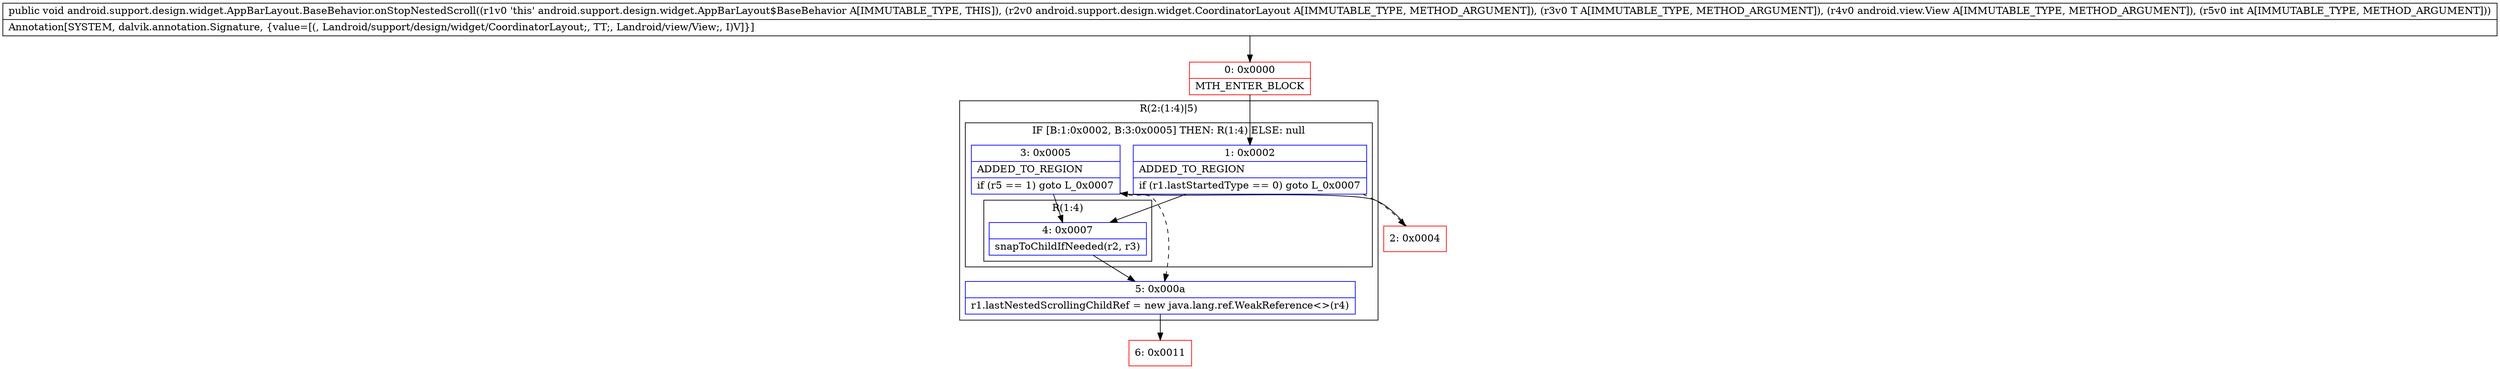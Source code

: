 digraph "CFG forandroid.support.design.widget.AppBarLayout.BaseBehavior.onStopNestedScroll(Landroid\/support\/design\/widget\/CoordinatorLayout;Landroid\/support\/design\/widget\/AppBarLayout;Landroid\/view\/View;I)V" {
subgraph cluster_Region_949412667 {
label = "R(2:(1:4)|5)";
node [shape=record,color=blue];
subgraph cluster_IfRegion_12902739 {
label = "IF [B:1:0x0002, B:3:0x0005] THEN: R(1:4) ELSE: null";
node [shape=record,color=blue];
Node_1 [shape=record,label="{1\:\ 0x0002|ADDED_TO_REGION\l|if (r1.lastStartedType == 0) goto L_0x0007\l}"];
Node_3 [shape=record,label="{3\:\ 0x0005|ADDED_TO_REGION\l|if (r5 == 1) goto L_0x0007\l}"];
subgraph cluster_Region_58133304 {
label = "R(1:4)";
node [shape=record,color=blue];
Node_4 [shape=record,label="{4\:\ 0x0007|snapToChildIfNeeded(r2, r3)\l}"];
}
}
Node_5 [shape=record,label="{5\:\ 0x000a|r1.lastNestedScrollingChildRef = new java.lang.ref.WeakReference\<\>(r4)\l}"];
}
Node_0 [shape=record,color=red,label="{0\:\ 0x0000|MTH_ENTER_BLOCK\l}"];
Node_2 [shape=record,color=red,label="{2\:\ 0x0004}"];
Node_6 [shape=record,color=red,label="{6\:\ 0x0011}"];
MethodNode[shape=record,label="{public void android.support.design.widget.AppBarLayout.BaseBehavior.onStopNestedScroll((r1v0 'this' android.support.design.widget.AppBarLayout$BaseBehavior A[IMMUTABLE_TYPE, THIS]), (r2v0 android.support.design.widget.CoordinatorLayout A[IMMUTABLE_TYPE, METHOD_ARGUMENT]), (r3v0 T A[IMMUTABLE_TYPE, METHOD_ARGUMENT]), (r4v0 android.view.View A[IMMUTABLE_TYPE, METHOD_ARGUMENT]), (r5v0 int A[IMMUTABLE_TYPE, METHOD_ARGUMENT]))  | Annotation[SYSTEM, dalvik.annotation.Signature, \{value=[(, Landroid\/support\/design\/widget\/CoordinatorLayout;, TT;, Landroid\/view\/View;, I)V]\}]\l}"];
MethodNode -> Node_0;
Node_1 -> Node_2[style=dashed];
Node_1 -> Node_4;
Node_3 -> Node_4;
Node_3 -> Node_5[style=dashed];
Node_4 -> Node_5;
Node_5 -> Node_6;
Node_0 -> Node_1;
Node_2 -> Node_3;
}

